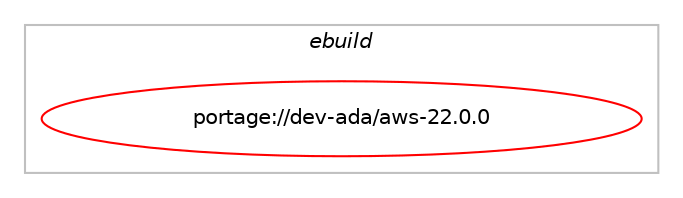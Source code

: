 digraph prolog {

# *************
# Graph options
# *************

newrank=true;
concentrate=true;
compound=true;
graph [rankdir=LR,fontname=Helvetica,fontsize=10,ranksep=1.5];#, ranksep=2.5, nodesep=0.2];
edge  [arrowhead=vee];
node  [fontname=Helvetica,fontsize=10];

# **********
# The ebuild
# **********

subgraph cluster_leftcol {
color=gray;
rank=same;
label=<<i>ebuild</i>>;
id [label="portage://dev-ada/aws-22.0.0", color=red, width=4, href="../dev-ada/aws-22.0.0.svg"];
}

# ****************
# The dependencies
# ****************

subgraph cluster_midcol {
color=gray;
label=<<i>dependencies</i>>;
subgraph cluster_compile {
fillcolor="#eeeeee";
style=filled;
label=<<i>compile</i>>;
# *** BEGIN UNKNOWN DEPENDENCY TYPE (TODO) ***
# id -> package_dependency(portage://dev-ada/aws-22.0.0,install,no,dev-ada,gnatcoll-core,none,[,,],any_same_slot,[use(optenable(ada_target_gnat_2021),negative),use(disable(ada_target_gcc_12),negative),use(disable(ada_target_gcc_13),negative),use(enable(shared),none),use(enable(static-libs),none)])
# *** END UNKNOWN DEPENDENCY TYPE (TODO) ***

# *** BEGIN UNKNOWN DEPENDENCY TYPE (TODO) ***
# id -> package_dependency(portage://dev-ada/aws-22.0.0,install,no,dev-ada,gprbuild,none,[,,],[],[use(optenable(ada_target_gnat_2021),negative),use(disable(ada_target_gcc_12),negative),use(disable(ada_target_gcc_13),negative)])
# *** END UNKNOWN DEPENDENCY TYPE (TODO) ***

# *** BEGIN UNKNOWN DEPENDENCY TYPE (TODO) ***
# id -> package_dependency(portage://dev-ada/aws-22.0.0,install,no,dev-libs,openssl,none,[,,],[],[])
# *** END UNKNOWN DEPENDENCY TYPE (TODO) ***

}
subgraph cluster_compileandrun {
fillcolor="#eeeeee";
style=filled;
label=<<i>compile and run</i>>;
}
subgraph cluster_run {
fillcolor="#eeeeee";
style=filled;
label=<<i>run</i>>;
# *** BEGIN UNKNOWN DEPENDENCY TYPE (TODO) ***
# id -> package_dependency(portage://dev-ada/aws-22.0.0,run,no,dev-ada,gnatcoll-core,none,[,,],any_same_slot,[use(optenable(ada_target_gnat_2021),negative),use(disable(ada_target_gcc_12),negative),use(disable(ada_target_gcc_13),negative),use(enable(shared),none),use(enable(static-libs),none)])
# *** END UNKNOWN DEPENDENCY TYPE (TODO) ***

# *** BEGIN UNKNOWN DEPENDENCY TYPE (TODO) ***
# id -> package_dependency(portage://dev-ada/aws-22.0.0,run,no,dev-libs,openssl,none,[,,],[],[])
# *** END UNKNOWN DEPENDENCY TYPE (TODO) ***

}
}

# **************
# The candidates
# **************

subgraph cluster_choices {
rank=same;
color=gray;
label=<<i>candidates</i>>;

}

}
